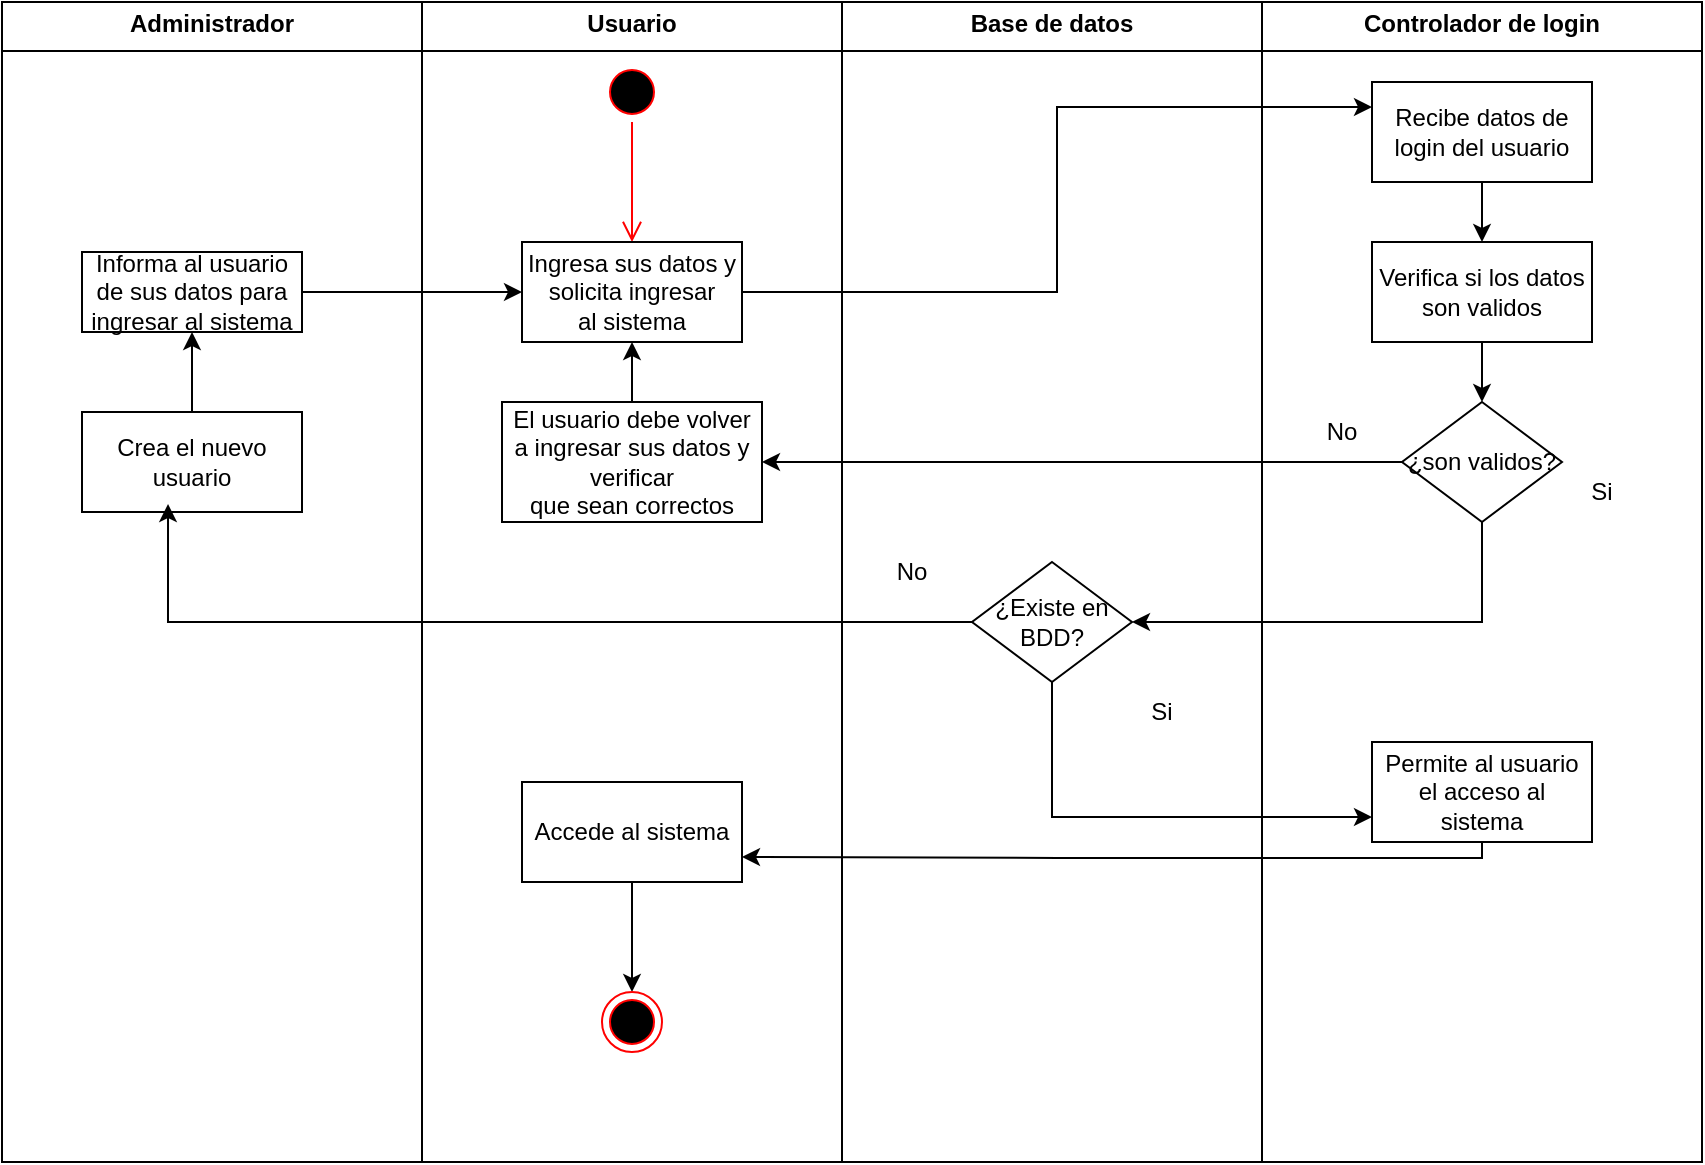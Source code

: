 <mxfile version="24.8.3">
  <diagram name="Página-1" id="ykEV2IPNLPYLhgMNXlpi">
    <mxGraphModel dx="1862" dy="553" grid="1" gridSize="10" guides="1" tooltips="1" connect="1" arrows="1" fold="1" page="1" pageScale="1" pageWidth="827" pageHeight="1169" math="0" shadow="0">
      <root>
        <mxCell id="0" />
        <mxCell id="1" parent="0" />
        <mxCell id="XQS_EbeW9drDvdqBCL3b-1" value="&lt;p style=&quot;margin:0px;margin-top:4px;text-align:center;&quot;&gt;&lt;b&gt;Usuario&lt;/b&gt;&lt;/p&gt;&lt;hr size=&quot;1&quot; style=&quot;border-style:solid;&quot;&gt;&lt;div style=&quot;height:2px;&quot;&gt;&lt;/div&gt;" style="verticalAlign=top;align=left;overflow=fill;html=1;whiteSpace=wrap;" parent="1" vertex="1">
          <mxGeometry x="100" y="60" width="210" height="580" as="geometry" />
        </mxCell>
        <mxCell id="XQS_EbeW9drDvdqBCL3b-3" value="&lt;p style=&quot;margin:0px;margin-top:4px;text-align:center;&quot;&gt;&lt;b&gt;Base de datos&lt;/b&gt;&lt;/p&gt;&lt;hr size=&quot;1&quot; style=&quot;border-style:solid;&quot;&gt;&lt;div style=&quot;height:2px;&quot;&gt;&lt;/div&gt;" style="verticalAlign=top;align=left;overflow=fill;html=1;whiteSpace=wrap;" parent="1" vertex="1">
          <mxGeometry x="310" y="60" width="210" height="580" as="geometry" />
        </mxCell>
        <mxCell id="XQS_EbeW9drDvdqBCL3b-4" value="&lt;p style=&quot;margin:0px;margin-top:4px;text-align:center;&quot;&gt;&lt;b&gt;Controlador de login&lt;/b&gt;&lt;/p&gt;&lt;hr size=&quot;1&quot; style=&quot;border-style:solid;&quot;&gt;&lt;div style=&quot;height:2px;&quot;&gt;&lt;/div&gt;" style="verticalAlign=top;align=left;overflow=fill;html=1;whiteSpace=wrap;" parent="1" vertex="1">
          <mxGeometry x="520" y="60" width="220" height="580" as="geometry" />
        </mxCell>
        <mxCell id="XQS_EbeW9drDvdqBCL3b-13" value="" style="ellipse;html=1;shape=startState;fillColor=#000000;strokeColor=#ff0000;" parent="1" vertex="1">
          <mxGeometry x="190" y="90" width="30" height="30" as="geometry" />
        </mxCell>
        <mxCell id="XQS_EbeW9drDvdqBCL3b-14" value="" style="edgeStyle=orthogonalEdgeStyle;html=1;verticalAlign=bottom;endArrow=open;endSize=8;strokeColor=#ff0000;rounded=0;" parent="1" source="XQS_EbeW9drDvdqBCL3b-13" edge="1">
          <mxGeometry relative="1" as="geometry">
            <mxPoint x="205" y="180" as="targetPoint" />
          </mxGeometry>
        </mxCell>
        <mxCell id="XQS_EbeW9drDvdqBCL3b-21" style="edgeStyle=orthogonalEdgeStyle;rounded=0;orthogonalLoop=1;jettySize=auto;html=1;entryX=0;entryY=0.25;entryDx=0;entryDy=0;" parent="1" source="XQS_EbeW9drDvdqBCL3b-15" target="XQS_EbeW9drDvdqBCL3b-20" edge="1">
          <mxGeometry relative="1" as="geometry" />
        </mxCell>
        <mxCell id="XQS_EbeW9drDvdqBCL3b-15" value="Ingresa sus datos y solicita ingresar&lt;div&gt;al sistema&lt;/div&gt;" style="html=1;whiteSpace=wrap;" parent="1" vertex="1">
          <mxGeometry x="150" y="180" width="110" height="50" as="geometry" />
        </mxCell>
        <mxCell id="XQS_EbeW9drDvdqBCL3b-28" style="edgeStyle=orthogonalEdgeStyle;rounded=0;orthogonalLoop=1;jettySize=auto;html=1;" parent="1" source="XQS_EbeW9drDvdqBCL3b-20" target="XQS_EbeW9drDvdqBCL3b-27" edge="1">
          <mxGeometry relative="1" as="geometry" />
        </mxCell>
        <mxCell id="XQS_EbeW9drDvdqBCL3b-20" value="Recibe datos de login del usuario" style="html=1;whiteSpace=wrap;" parent="1" vertex="1">
          <mxGeometry x="575" y="100" width="110" height="50" as="geometry" />
        </mxCell>
        <mxCell id="XQS_EbeW9drDvdqBCL3b-31" value="" style="edgeStyle=orthogonalEdgeStyle;rounded=0;orthogonalLoop=1;jettySize=auto;html=1;" parent="1" source="XQS_EbeW9drDvdqBCL3b-27" target="XQS_EbeW9drDvdqBCL3b-30" edge="1">
          <mxGeometry relative="1" as="geometry" />
        </mxCell>
        <mxCell id="XQS_EbeW9drDvdqBCL3b-27" value="Verifica si los datos&lt;div&gt;son validos&lt;/div&gt;" style="html=1;whiteSpace=wrap;" parent="1" vertex="1">
          <mxGeometry x="575" y="180" width="110" height="50" as="geometry" />
        </mxCell>
        <mxCell id="XQS_EbeW9drDvdqBCL3b-36" style="edgeStyle=orthogonalEdgeStyle;rounded=0;orthogonalLoop=1;jettySize=auto;html=1;" parent="1" source="XQS_EbeW9drDvdqBCL3b-30" target="XQS_EbeW9drDvdqBCL3b-35" edge="1">
          <mxGeometry relative="1" as="geometry" />
        </mxCell>
        <mxCell id="XQS_EbeW9drDvdqBCL3b-42" style="edgeStyle=orthogonalEdgeStyle;rounded=0;orthogonalLoop=1;jettySize=auto;html=1;" parent="1" source="XQS_EbeW9drDvdqBCL3b-30" target="XQS_EbeW9drDvdqBCL3b-41" edge="1">
          <mxGeometry relative="1" as="geometry">
            <Array as="points">
              <mxPoint x="630" y="370" />
            </Array>
          </mxGeometry>
        </mxCell>
        <mxCell id="XQS_EbeW9drDvdqBCL3b-30" value="¿son validos?" style="rhombus;whiteSpace=wrap;html=1;" parent="1" vertex="1">
          <mxGeometry x="590" y="260" width="80" height="60" as="geometry" />
        </mxCell>
        <mxCell id="XQS_EbeW9drDvdqBCL3b-43" style="edgeStyle=orthogonalEdgeStyle;rounded=0;orthogonalLoop=1;jettySize=auto;html=1;" parent="1" source="XQS_EbeW9drDvdqBCL3b-35" target="XQS_EbeW9drDvdqBCL3b-15" edge="1">
          <mxGeometry relative="1" as="geometry" />
        </mxCell>
        <mxCell id="XQS_EbeW9drDvdqBCL3b-35" value="El usuario debe volver a ingresar sus datos y verificar&lt;div&gt;que sean correctos&lt;/div&gt;" style="rounded=0;whiteSpace=wrap;html=1;" parent="1" vertex="1">
          <mxGeometry x="140" y="260" width="130" height="60" as="geometry" />
        </mxCell>
        <mxCell id="XQS_EbeW9drDvdqBCL3b-37" value="No" style="text;html=1;align=center;verticalAlign=middle;whiteSpace=wrap;rounded=0;" parent="1" vertex="1">
          <mxGeometry x="530" y="260" width="60" height="30" as="geometry" />
        </mxCell>
        <mxCell id="XQS_EbeW9drDvdqBCL3b-40" value="Si" style="text;html=1;align=center;verticalAlign=middle;whiteSpace=wrap;rounded=0;" parent="1" vertex="1">
          <mxGeometry x="660" y="290" width="60" height="30" as="geometry" />
        </mxCell>
        <mxCell id="XQS_EbeW9drDvdqBCL3b-49" style="edgeStyle=orthogonalEdgeStyle;rounded=0;orthogonalLoop=1;jettySize=auto;html=1;entryX=0;entryY=0.75;entryDx=0;entryDy=0;" parent="1" source="XQS_EbeW9drDvdqBCL3b-41" target="XQS_EbeW9drDvdqBCL3b-48" edge="1">
          <mxGeometry relative="1" as="geometry">
            <Array as="points">
              <mxPoint x="415" y="468" />
            </Array>
          </mxGeometry>
        </mxCell>
        <mxCell id="XQS_EbeW9drDvdqBCL3b-41" value="¿Existe en&lt;div&gt;BDD?&lt;/div&gt;" style="rhombus;whiteSpace=wrap;html=1;" parent="1" vertex="1">
          <mxGeometry x="375" y="340" width="80" height="60" as="geometry" />
        </mxCell>
        <mxCell id="XQS_EbeW9drDvdqBCL3b-46" value="&lt;p style=&quot;margin:0px;margin-top:4px;text-align:center;&quot;&gt;&lt;b&gt;Administrador&lt;/b&gt;&lt;/p&gt;&lt;hr size=&quot;1&quot; style=&quot;border-style:solid;&quot;&gt;&lt;div style=&quot;height:2px;&quot;&gt;&lt;/div&gt;" style="verticalAlign=top;align=left;overflow=fill;html=1;whiteSpace=wrap;" parent="1" vertex="1">
          <mxGeometry x="-110" y="60" width="210" height="580" as="geometry" />
        </mxCell>
        <mxCell id="XQS_EbeW9drDvdqBCL3b-61" style="edgeStyle=orthogonalEdgeStyle;rounded=0;orthogonalLoop=1;jettySize=auto;html=1;entryX=1;entryY=0.75;entryDx=0;entryDy=0;" parent="1" source="XQS_EbeW9drDvdqBCL3b-48" target="XQS_EbeW9drDvdqBCL3b-60" edge="1">
          <mxGeometry relative="1" as="geometry">
            <Array as="points">
              <mxPoint x="630" y="488" />
              <mxPoint x="418" y="488" />
            </Array>
          </mxGeometry>
        </mxCell>
        <mxCell id="XQS_EbeW9drDvdqBCL3b-48" value="Permite al usuario&lt;div&gt;el acceso al sistema&lt;/div&gt;" style="html=1;whiteSpace=wrap;" parent="1" vertex="1">
          <mxGeometry x="575" y="430" width="110" height="50" as="geometry" />
        </mxCell>
        <mxCell id="XQS_EbeW9drDvdqBCL3b-50" value="Si" style="text;html=1;align=center;verticalAlign=middle;whiteSpace=wrap;rounded=0;" parent="1" vertex="1">
          <mxGeometry x="440" y="400" width="60" height="30" as="geometry" />
        </mxCell>
        <mxCell id="XQS_EbeW9drDvdqBCL3b-57" value="" style="edgeStyle=orthogonalEdgeStyle;rounded=0;orthogonalLoop=1;jettySize=auto;html=1;" parent="1" source="XQS_EbeW9drDvdqBCL3b-51" target="XQS_EbeW9drDvdqBCL3b-56" edge="1">
          <mxGeometry relative="1" as="geometry" />
        </mxCell>
        <mxCell id="XQS_EbeW9drDvdqBCL3b-51" value="Crea el nuevo usuario" style="html=1;whiteSpace=wrap;" parent="1" vertex="1">
          <mxGeometry x="-70" y="265" width="110" height="50" as="geometry" />
        </mxCell>
        <mxCell id="XQS_EbeW9drDvdqBCL3b-53" value="No" style="text;html=1;align=center;verticalAlign=middle;whiteSpace=wrap;rounded=0;" parent="1" vertex="1">
          <mxGeometry x="315" y="330" width="60" height="30" as="geometry" />
        </mxCell>
        <mxCell id="XQS_EbeW9drDvdqBCL3b-54" style="edgeStyle=orthogonalEdgeStyle;rounded=0;orthogonalLoop=1;jettySize=auto;html=1;entryX=0.391;entryY=0.92;entryDx=0;entryDy=0;entryPerimeter=0;" parent="1" source="XQS_EbeW9drDvdqBCL3b-41" target="XQS_EbeW9drDvdqBCL3b-51" edge="1">
          <mxGeometry relative="1" as="geometry" />
        </mxCell>
        <mxCell id="XQS_EbeW9drDvdqBCL3b-59" style="edgeStyle=orthogonalEdgeStyle;rounded=0;orthogonalLoop=1;jettySize=auto;html=1;" parent="1" source="XQS_EbeW9drDvdqBCL3b-56" target="XQS_EbeW9drDvdqBCL3b-15" edge="1">
          <mxGeometry relative="1" as="geometry" />
        </mxCell>
        <mxCell id="XQS_EbeW9drDvdqBCL3b-56" value="Informa al usuario de sus datos para ingresar al sistema" style="whiteSpace=wrap;html=1;" parent="1" vertex="1">
          <mxGeometry x="-70" y="185" width="110" height="40" as="geometry" />
        </mxCell>
        <mxCell id="XQS_EbeW9drDvdqBCL3b-63" style="edgeStyle=orthogonalEdgeStyle;rounded=0;orthogonalLoop=1;jettySize=auto;html=1;" parent="1" source="XQS_EbeW9drDvdqBCL3b-60" target="XQS_EbeW9drDvdqBCL3b-62" edge="1">
          <mxGeometry relative="1" as="geometry" />
        </mxCell>
        <mxCell id="XQS_EbeW9drDvdqBCL3b-60" value="Accede al sistema" style="html=1;whiteSpace=wrap;" parent="1" vertex="1">
          <mxGeometry x="150" y="450" width="110" height="50" as="geometry" />
        </mxCell>
        <mxCell id="XQS_EbeW9drDvdqBCL3b-62" value="" style="ellipse;html=1;shape=endState;fillColor=#000000;strokeColor=#ff0000;" parent="1" vertex="1">
          <mxGeometry x="190" y="555" width="30" height="30" as="geometry" />
        </mxCell>
      </root>
    </mxGraphModel>
  </diagram>
</mxfile>
